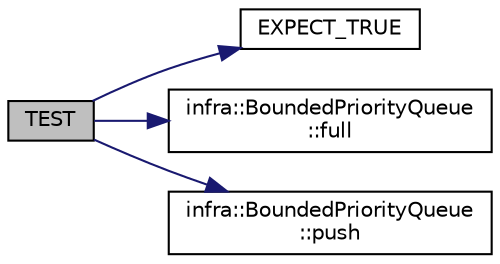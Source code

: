 digraph "TEST"
{
 // INTERACTIVE_SVG=YES
  edge [fontname="Helvetica",fontsize="10",labelfontname="Helvetica",labelfontsize="10"];
  node [fontname="Helvetica",fontsize="10",shape=record];
  rankdir="LR";
  Node76 [label="TEST",height=0.2,width=0.4,color="black", fillcolor="grey75", style="filled", fontcolor="black"];
  Node76 -> Node77 [color="midnightblue",fontsize="10",style="solid",fontname="Helvetica"];
  Node77 [label="EXPECT_TRUE",height=0.2,width=0.4,color="black", fillcolor="white", style="filled",URL="$d6/def/_test_json_8cpp.html#a84dbe6e62bbec23a120a258315c7b6dc"];
  Node76 -> Node78 [color="midnightblue",fontsize="10",style="solid",fontname="Helvetica"];
  Node78 [label="infra::BoundedPriorityQueue\l::full",height=0.2,width=0.4,color="black", fillcolor="white", style="filled",URL="$df/d12/classinfra_1_1_bounded_priority_queue.html#a56507ac3e3409f283ffc1fbf7c6e8f0e"];
  Node76 -> Node79 [color="midnightblue",fontsize="10",style="solid",fontname="Helvetica"];
  Node79 [label="infra::BoundedPriorityQueue\l::push",height=0.2,width=0.4,color="black", fillcolor="white", style="filled",URL="$df/d12/classinfra_1_1_bounded_priority_queue.html#a6eca25fddae93faf82614673aa78b0c2"];
}
